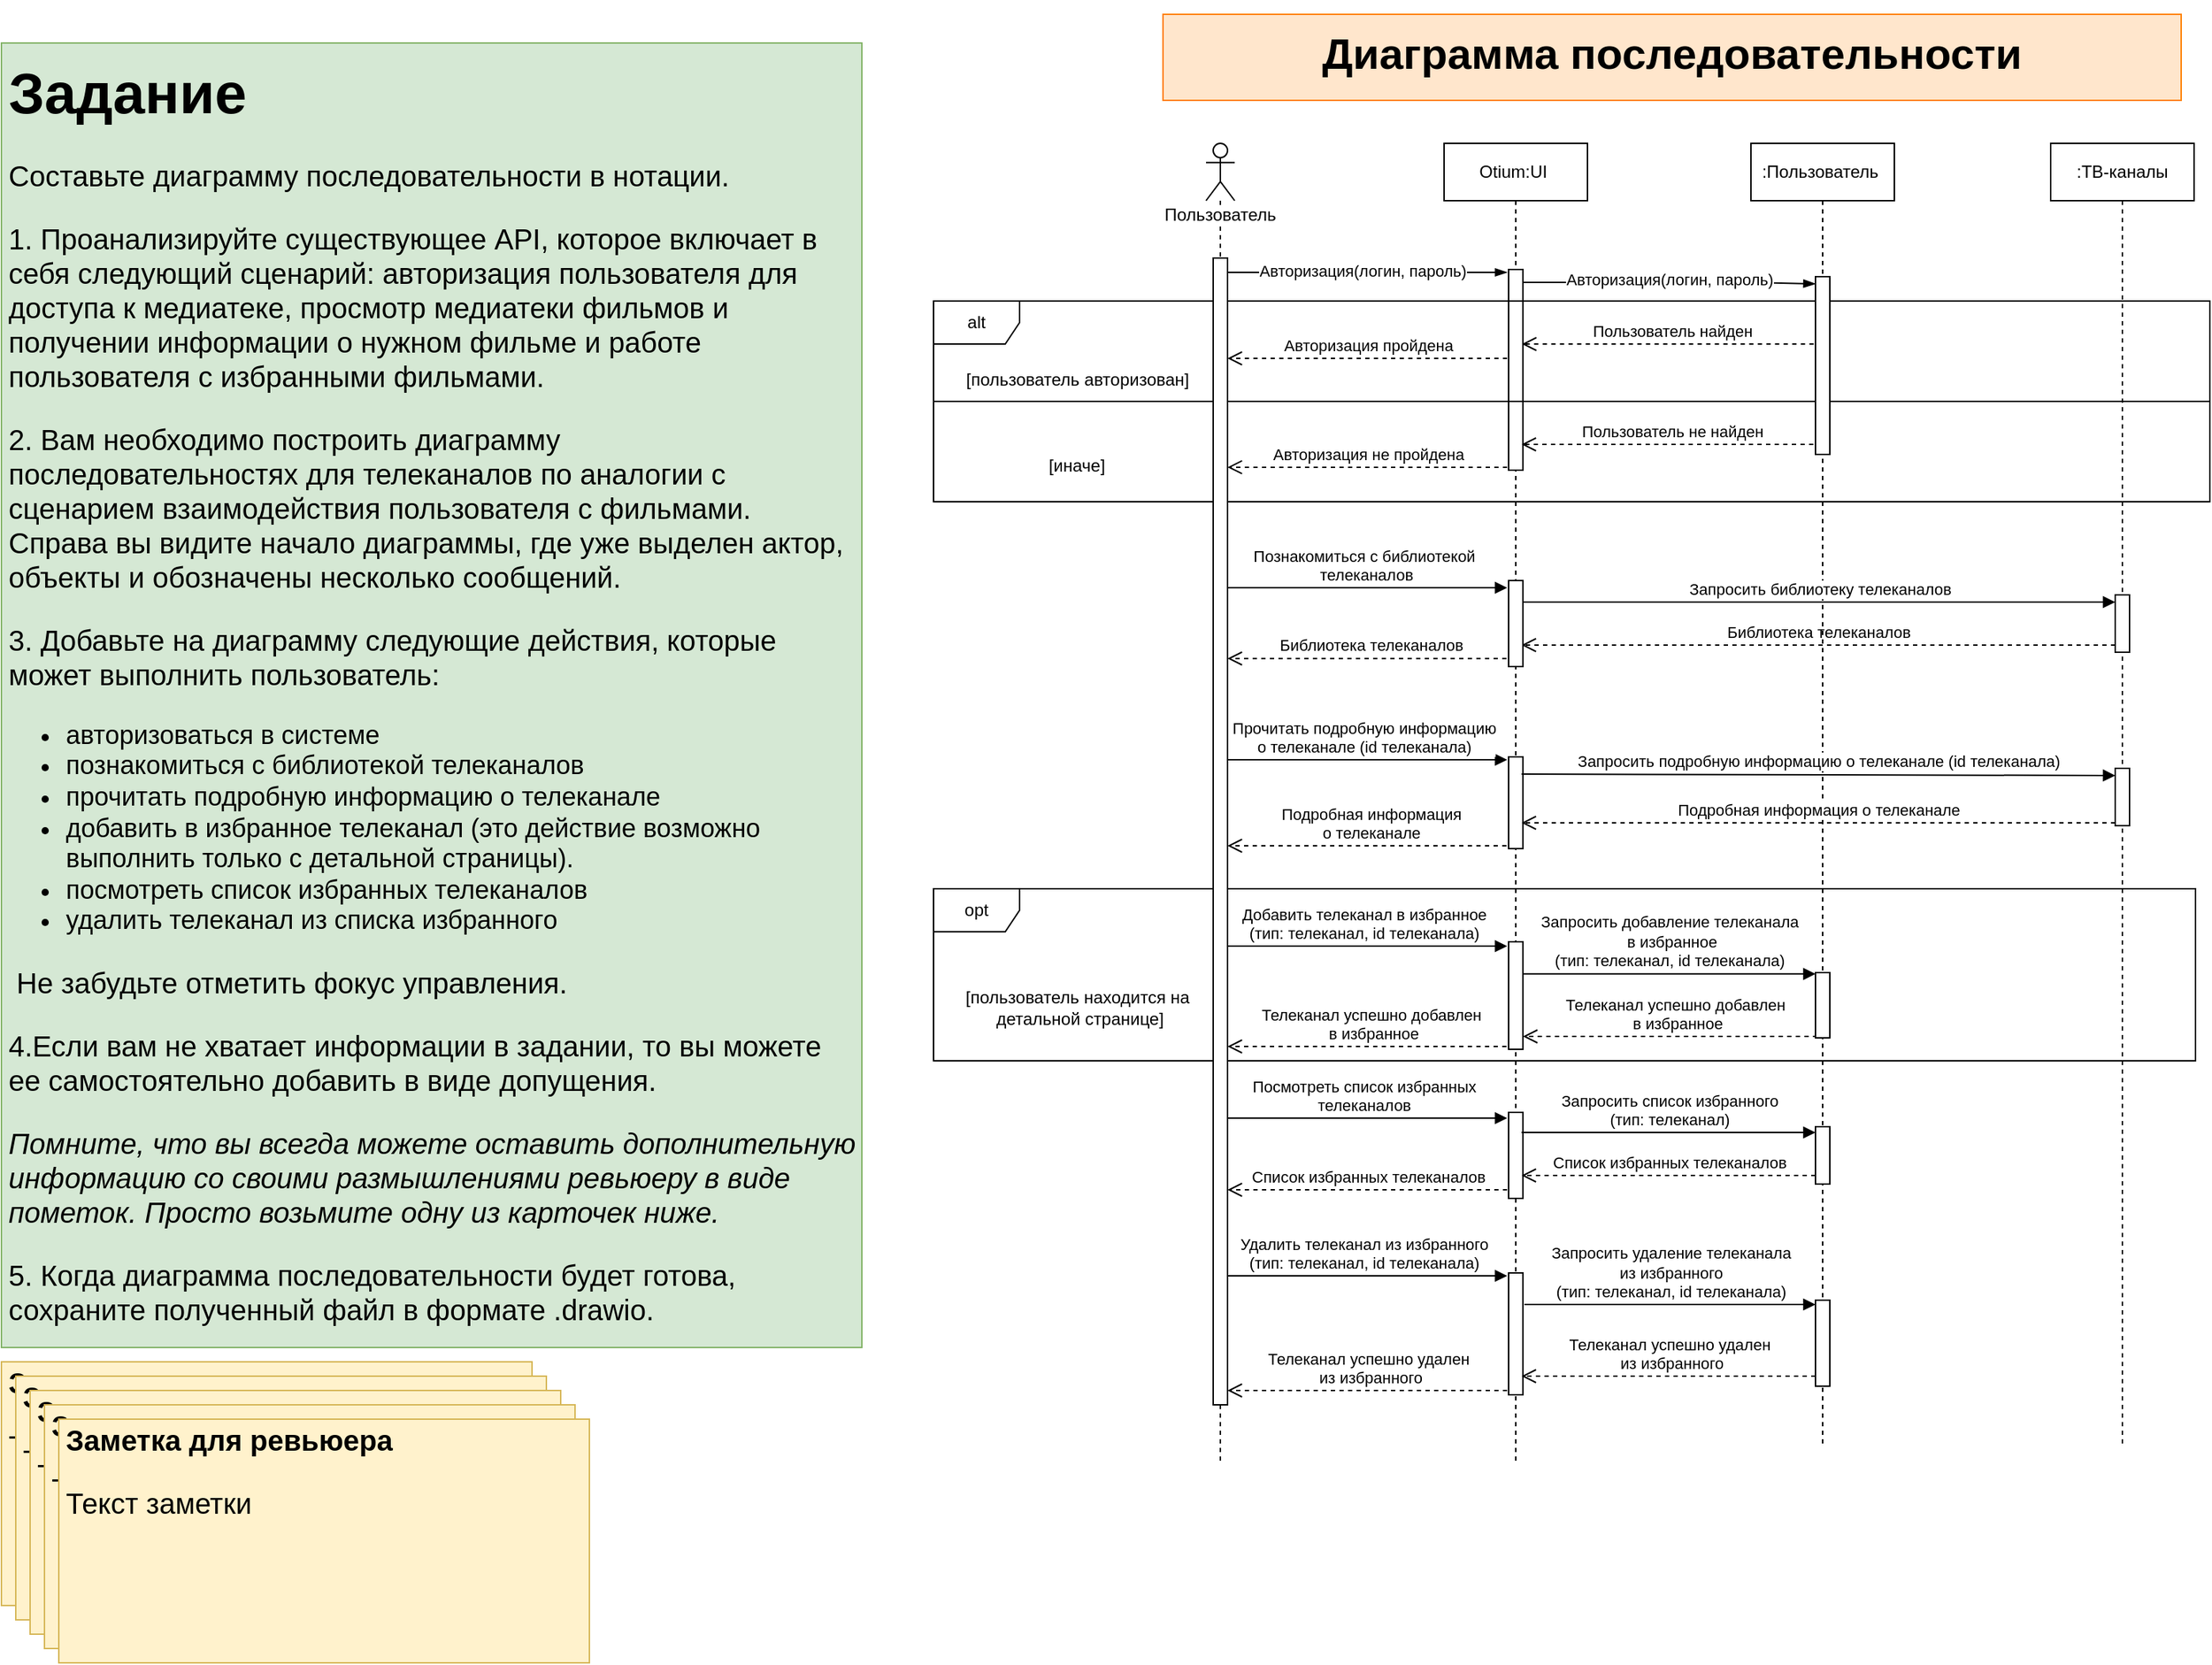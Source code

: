 <mxfile version="25.0.3">
  <diagram name="Page-1" id="uQS9ek2D7PSYEIglThoV">
    <mxGraphModel dx="1613" dy="1880" grid="1" gridSize="10" guides="1" tooltips="1" connect="1" arrows="1" fold="1" page="1" pageScale="1" pageWidth="827" pageHeight="1169" math="0" shadow="0">
      <root>
        <mxCell id="0" />
        <mxCell id="1" parent="0" />
        <mxCell id="coH0fR-VVpJx1SOOaJV_-6" value="" style="html=1;whiteSpace=wrap;fillColor=none;" vertex="1" parent="1">
          <mxGeometry x="720" y="-880" width="890" height="70" as="geometry" />
        </mxCell>
        <mxCell id="zd0dRC9yfDdlV3mLB25J-2" value="&lt;h1 style=&quot;font-size: 20px;&quot;&gt;&lt;font style=&quot;font-size: 20px;&quot;&gt;Заметка для ревьюера&lt;/font&gt;&lt;/h1&gt;&lt;p style=&quot;font-size: 20px;&quot;&gt;&lt;font style=&quot;font-size: 20px;&quot;&gt;Текст заметки&lt;/font&gt;&lt;/p&gt;" style="text;html=1;strokeColor=#d6b656;fillColor=#fff2cc;spacing=5;spacingTop=-20;whiteSpace=wrap;overflow=hidden;rounded=0;fontSize=20;" parent="1" vertex="1">
          <mxGeometry x="70" y="-210" width="370" height="170" as="geometry" />
        </mxCell>
        <mxCell id="zd0dRC9yfDdlV3mLB25J-3" value="&lt;h1 style=&quot;font-size: 20px;&quot;&gt;&lt;font style=&quot;font-size: 20px;&quot;&gt;Заметка для ревьюера&lt;/font&gt;&lt;/h1&gt;&lt;p style=&quot;font-size: 20px;&quot;&gt;&lt;font style=&quot;font-size: 20px;&quot;&gt;Текст заметки&lt;/font&gt;&lt;/p&gt;" style="text;html=1;strokeColor=#d6b656;fillColor=#fff2cc;spacing=5;spacingTop=-20;whiteSpace=wrap;overflow=hidden;rounded=0;fontSize=20;" parent="1" vertex="1">
          <mxGeometry x="80" y="-200" width="370" height="170" as="geometry" />
        </mxCell>
        <mxCell id="zd0dRC9yfDdlV3mLB25J-4" value="&lt;h1 style=&quot;font-size: 20px;&quot;&gt;&lt;font style=&quot;font-size: 20px;&quot;&gt;Заметка для ревьюера&lt;/font&gt;&lt;/h1&gt;&lt;p style=&quot;font-size: 20px;&quot;&gt;&lt;font style=&quot;font-size: 20px;&quot;&gt;Текст заметки&lt;/font&gt;&lt;/p&gt;" style="text;html=1;strokeColor=#d6b656;fillColor=#fff2cc;spacing=5;spacingTop=-20;whiteSpace=wrap;overflow=hidden;rounded=0;fontSize=20;" parent="1" vertex="1">
          <mxGeometry x="90" y="-190" width="370" height="170" as="geometry" />
        </mxCell>
        <mxCell id="zd0dRC9yfDdlV3mLB25J-5" value="&lt;h1 style=&quot;font-size: 20px;&quot;&gt;&lt;font style=&quot;font-size: 20px;&quot;&gt;Заметка для ревьюера&lt;/font&gt;&lt;/h1&gt;&lt;p style=&quot;font-size: 20px;&quot;&gt;&lt;font style=&quot;font-size: 20px;&quot;&gt;Текст заметки&lt;/font&gt;&lt;/p&gt;" style="text;html=1;strokeColor=#d6b656;fillColor=#fff2cc;spacing=5;spacingTop=-20;whiteSpace=wrap;overflow=hidden;rounded=0;fontSize=20;" parent="1" vertex="1">
          <mxGeometry x="100" y="-180" width="370" height="170" as="geometry" />
        </mxCell>
        <mxCell id="zd0dRC9yfDdlV3mLB25J-6" value="&lt;h1 style=&quot;font-size: 20px;&quot;&gt;&lt;font style=&quot;font-size: 20px;&quot;&gt;Заметка для ревьюера&lt;/font&gt;&lt;/h1&gt;&lt;p style=&quot;font-size: 20px;&quot;&gt;&lt;font style=&quot;font-size: 20px;&quot;&gt;Текст заметки&lt;/font&gt;&lt;/p&gt;" style="text;html=1;strokeColor=#d6b656;fillColor=#fff2cc;spacing=5;spacingTop=-20;whiteSpace=wrap;overflow=hidden;rounded=0;fontSize=20;" parent="1" vertex="1">
          <mxGeometry x="110" y="-170" width="370" height="170" as="geometry" />
        </mxCell>
        <mxCell id="oFbbETFREsKXqKu5l48W-1" style="edgeStyle=none;rounded=0;orthogonalLoop=1;jettySize=auto;html=1;endArrow=blockThin;endFill=1;" parent="1" edge="1">
          <mxGeometry relative="1" as="geometry">
            <mxPoint x="1120.0" y="-970" as="targetPoint" />
            <Array as="points">
              <mxPoint x="1049" y="-970" />
            </Array>
            <mxPoint x="919.25" y="-970" as="sourcePoint" />
          </mxGeometry>
        </mxCell>
        <mxCell id="oFbbETFREsKXqKu5l48W-2" value="Авторизация(логин, пароль)" style="edgeLabel;html=1;align=center;verticalAlign=middle;resizable=0;points=[];" parent="oFbbETFREsKXqKu5l48W-1" vertex="1" connectable="0">
          <mxGeometry x="0.063" y="-3" relative="1" as="geometry">
            <mxPoint x="-7" y="-4" as="offset" />
          </mxGeometry>
        </mxCell>
        <mxCell id="oFbbETFREsKXqKu5l48W-3" value="&lt;span style=&quot;background-color: rgb(255, 255, 255);&quot;&gt;Пользователь&lt;/span&gt;" style="shape=umlLifeline;participant=umlActor;perimeter=lifelinePerimeter;whiteSpace=wrap;html=1;container=1;collapsible=0;recursiveResize=0;verticalAlign=top;spacingTop=36;outlineConnect=0;" parent="1" vertex="1">
          <mxGeometry x="910" y="-1060" width="20" height="920" as="geometry" />
        </mxCell>
        <mxCell id="oFbbETFREsKXqKu5l48W-4" value=":ТВ-каналы" style="shape=umlLifeline;perimeter=lifelinePerimeter;whiteSpace=wrap;html=1;container=1;collapsible=0;recursiveResize=0;outlineConnect=0;" parent="1" vertex="1">
          <mxGeometry x="1499" y="-1060" width="100" height="910" as="geometry" />
        </mxCell>
        <mxCell id="coH0fR-VVpJx1SOOaJV_-41" value="" style="html=1;points=[[0,0,0,0,5],[0,1,0,0,-5],[1,0,0,0,5],[1,1,0,0,-5]];perimeter=orthogonalPerimeter;outlineConnect=0;targetShapes=umlLifeline;portConstraint=eastwest;newEdgeStyle={&quot;curved&quot;:0,&quot;rounded&quot;:0};" vertex="1" parent="oFbbETFREsKXqKu5l48W-4">
          <mxGeometry x="45" y="315" width="10" height="40" as="geometry" />
        </mxCell>
        <mxCell id="coH0fR-VVpJx1SOOaJV_-43" value="" style="html=1;points=[[0,0,0,0,5],[0,1,0,0,-5],[1,0,0,0,5],[1,1,0,0,-5]];perimeter=orthogonalPerimeter;outlineConnect=0;targetShapes=umlLifeline;portConstraint=eastwest;newEdgeStyle={&quot;curved&quot;:0,&quot;rounded&quot;:0};" vertex="1" parent="oFbbETFREsKXqKu5l48W-4">
          <mxGeometry x="45" y="436" width="10" height="40" as="geometry" />
        </mxCell>
        <mxCell id="oFbbETFREsKXqKu5l48W-5" style="edgeStyle=none;rounded=0;orthogonalLoop=1;jettySize=auto;html=1;endArrow=blockThin;endFill=1;" parent="1" source="oFbbETFREsKXqKu5l48W-7" edge="1">
          <mxGeometry relative="1" as="geometry">
            <mxPoint x="1335.0" y="-962" as="targetPoint" />
            <Array as="points">
              <mxPoint x="1289" y="-963" />
            </Array>
          </mxGeometry>
        </mxCell>
        <mxCell id="oFbbETFREsKXqKu5l48W-6" value="Авторизация(логин, пароль)" style="edgeLabel;html=1;align=center;verticalAlign=middle;resizable=0;points=[];" parent="oFbbETFREsKXqKu5l48W-5" vertex="1" connectable="0">
          <mxGeometry x="0.098" y="-1" relative="1" as="geometry">
            <mxPoint x="-8" y="-3" as="offset" />
          </mxGeometry>
        </mxCell>
        <mxCell id="oFbbETFREsKXqKu5l48W-7" value="Otium:UI&amp;nbsp;" style="shape=umlLifeline;perimeter=lifelinePerimeter;whiteSpace=wrap;html=1;container=1;collapsible=0;recursiveResize=0;outlineConnect=0;" parent="1" vertex="1">
          <mxGeometry x="1076" y="-1060" width="100" height="920" as="geometry" />
        </mxCell>
        <mxCell id="J6369sCLSahK0wumtBKs-2" value="Авторизация пройдена" style="html=1;verticalAlign=bottom;endArrow=open;dashed=1;endSize=8;curved=0;rounded=0;" parent="oFbbETFREsKXqKu5l48W-7" edge="1" target="coH0fR-VVpJx1SOOaJV_-35">
          <mxGeometry relative="1" as="geometry">
            <mxPoint x="44" y="150" as="sourcePoint" />
            <mxPoint x="-156" y="150" as="targetPoint" />
          </mxGeometry>
        </mxCell>
        <mxCell id="coH0fR-VVpJx1SOOaJV_-14" value="Прочитать подробную информацию&lt;br&gt;о телеканале (id телеканала)" style="html=1;verticalAlign=bottom;endArrow=block;curved=0;rounded=0;" edge="1" parent="oFbbETFREsKXqKu5l48W-7">
          <mxGeometry width="80" relative="1" as="geometry">
            <mxPoint x="-156" y="430" as="sourcePoint" />
            <mxPoint x="44" y="430" as="targetPoint" />
          </mxGeometry>
        </mxCell>
        <mxCell id="coH0fR-VVpJx1SOOaJV_-9" value="Познакомиться с библиотекой&lt;br&gt;&amp;nbsp;телеканалов" style="html=1;verticalAlign=bottom;endArrow=block;curved=0;rounded=0;" edge="1" parent="oFbbETFREsKXqKu5l48W-7">
          <mxGeometry width="80" relative="1" as="geometry">
            <mxPoint x="-156" y="310" as="sourcePoint" />
            <mxPoint x="44" y="310" as="targetPoint" />
          </mxGeometry>
        </mxCell>
        <mxCell id="coH0fR-VVpJx1SOOaJV_-11" value="Библиотека телеканалов" style="html=1;verticalAlign=bottom;endArrow=open;dashed=1;endSize=8;curved=0;rounded=0;exitX=0;exitY=1;exitDx=0;exitDy=-5;exitPerimeter=0;" edge="1" parent="oFbbETFREsKXqKu5l48W-7" source="coH0fR-VVpJx1SOOaJV_-41">
          <mxGeometry relative="1" as="geometry">
            <mxPoint x="477.5" y="350" as="sourcePoint" />
            <mxPoint x="54" y="350" as="targetPoint" />
          </mxGeometry>
        </mxCell>
        <mxCell id="coH0fR-VVpJx1SOOaJV_-17" value="Подробная информация&lt;br&gt;о телеканале" style="html=1;verticalAlign=bottom;endArrow=open;dashed=1;endSize=8;curved=0;rounded=0;" edge="1" parent="oFbbETFREsKXqKu5l48W-7" target="coH0fR-VVpJx1SOOaJV_-35">
          <mxGeometry relative="1" as="geometry">
            <mxPoint x="49.5" y="490.0" as="sourcePoint" />
            <mxPoint x="-156" y="490" as="targetPoint" />
          </mxGeometry>
        </mxCell>
        <mxCell id="coH0fR-VVpJx1SOOaJV_-36" value="" style="html=1;points=[[0,0,0,0,5],[0,1,0,0,-5],[1,0,0,0,5],[1,1,0,0,-5]];perimeter=orthogonalPerimeter;outlineConnect=0;targetShapes=umlLifeline;portConstraint=eastwest;newEdgeStyle={&quot;curved&quot;:0,&quot;rounded&quot;:0};" vertex="1" parent="oFbbETFREsKXqKu5l48W-7">
          <mxGeometry x="45" y="88" width="10" height="140" as="geometry" />
        </mxCell>
        <mxCell id="coH0fR-VVpJx1SOOaJV_-42" value="" style="html=1;points=[[0,0,0,0,5],[0,1,0,0,-5],[1,0,0,0,5],[1,1,0,0,-5]];perimeter=orthogonalPerimeter;outlineConnect=0;targetShapes=umlLifeline;portConstraint=eastwest;newEdgeStyle={&quot;curved&quot;:0,&quot;rounded&quot;:0};" vertex="1" parent="oFbbETFREsKXqKu5l48W-7">
          <mxGeometry x="45" y="428" width="10" height="64" as="geometry" />
        </mxCell>
        <mxCell id="coH0fR-VVpJx1SOOaJV_-46" value="" style="html=1;points=[[0,0,0,0,5],[0,1,0,0,-5],[1,0,0,0,5],[1,1,0,0,-5]];perimeter=orthogonalPerimeter;outlineConnect=0;targetShapes=umlLifeline;portConstraint=eastwest;newEdgeStyle={&quot;curved&quot;:0,&quot;rounded&quot;:0};" vertex="1" parent="oFbbETFREsKXqKu5l48W-7">
          <mxGeometry x="45" y="676" width="10" height="60" as="geometry" />
        </mxCell>
        <mxCell id="coH0fR-VVpJx1SOOaJV_-49" value="" style="html=1;points=[[0,0,0,0,5],[0,1,0,0,-5],[1,0,0,0,5],[1,1,0,0,-5]];perimeter=orthogonalPerimeter;outlineConnect=0;targetShapes=umlLifeline;portConstraint=eastwest;newEdgeStyle={&quot;curved&quot;:0,&quot;rounded&quot;:0};" vertex="1" parent="oFbbETFREsKXqKu5l48W-7">
          <mxGeometry x="45" y="788" width="10" height="85" as="geometry" />
        </mxCell>
        <mxCell id="oFbbETFREsKXqKu5l48W-8" value=":Пользователь&amp;nbsp;" style="shape=umlLifeline;perimeter=lifelinePerimeter;whiteSpace=wrap;html=1;container=1;collapsible=0;recursiveResize=0;outlineConnect=0;" parent="1" vertex="1">
          <mxGeometry x="1290" y="-1060" width="100" height="910" as="geometry" />
        </mxCell>
        <mxCell id="coH0fR-VVpJx1SOOaJV_-32" value="Запросить удаление телеканала&lt;br&gt;из избранного&lt;br&gt;(тип: телеканал, id телеканала)" style="html=1;verticalAlign=bottom;endArrow=block;curved=0;rounded=0;" edge="1" parent="oFbbETFREsKXqKu5l48W-8" target="coH0fR-VVpJx1SOOaJV_-51">
          <mxGeometry width="80" relative="1" as="geometry">
            <mxPoint x="-158" y="810" as="sourcePoint" />
            <mxPoint x="40" y="810" as="targetPoint" />
          </mxGeometry>
        </mxCell>
        <mxCell id="coH0fR-VVpJx1SOOaJV_-48" value="" style="html=1;points=[[0,0,0,0,5],[0,1,0,0,-5],[1,0,0,0,5],[1,1,0,0,-5]];perimeter=orthogonalPerimeter;outlineConnect=0;targetShapes=umlLifeline;portConstraint=eastwest;newEdgeStyle={&quot;curved&quot;:0,&quot;rounded&quot;:0};" vertex="1" parent="oFbbETFREsKXqKu5l48W-8">
          <mxGeometry x="45" y="686" width="10" height="40" as="geometry" />
        </mxCell>
        <mxCell id="coH0fR-VVpJx1SOOaJV_-51" value="" style="html=1;points=[[0,0,0,0,5],[0,1,0,0,-5],[1,0,0,0,5],[1,1,0,0,-5]];perimeter=orthogonalPerimeter;outlineConnect=0;targetShapes=umlLifeline;portConstraint=eastwest;newEdgeStyle={&quot;curved&quot;:0,&quot;rounded&quot;:0};" vertex="1" parent="oFbbETFREsKXqKu5l48W-8">
          <mxGeometry x="45" y="807" width="10" height="60" as="geometry" />
        </mxCell>
        <mxCell id="oFbbETFREsKXqKu5l48W-9" value="&lt;h1 style=&quot;font-size: 30px;&quot;&gt;&lt;span style=&quot;font-size: 30px;&quot;&gt;Диаграмма&amp;nbsp;последовательности&lt;/span&gt;&lt;/h1&gt;" style="text;html=1;strokeColor=#FF8000;fillColor=#FFE6CC;spacing=5;spacingTop=-20;whiteSpace=wrap;overflow=hidden;rounded=0;fontSize=30;align=center;" parent="1" vertex="1">
          <mxGeometry x="880" y="-1150" width="710" height="60" as="geometry" />
        </mxCell>
        <mxCell id="oFbbETFREsKXqKu5l48W-11" value="&lt;h1&gt;&lt;font style=&quot;font-size: 40px;&quot;&gt;Задание&lt;/font&gt;&lt;/h1&gt;&lt;p style=&quot;font-size: 20px;&quot;&gt;&lt;font style=&quot;font-size: 20px;&quot;&gt;Составьте диаграмму последовательности в нотации.&lt;/font&gt;&lt;/p&gt;&lt;p style=&quot;font-size: 20px;&quot;&gt;&lt;font style=&quot;font-size: 20px;&quot;&gt;1. Проанализируйте существующее API, которое включает в себя следующий сценарий: авторизация пользователя для доступа к медиатеке, просмотр медиатеки фильмов и получении информации о нужном фильме и работе пользователя с избранными фильмами.&amp;nbsp;&lt;/font&gt;&lt;/p&gt;&lt;p style=&quot;font-size: 20px;&quot;&gt;&lt;font style=&quot;font-size: 20px;&quot;&gt;2. Вам необходимо построить диаграмму последовательностях для телеканалов по аналогии с сценарием взаимодействия пользователя с фильмами. Справа вы видите начало диаграммы, где уже выделен актор, объекты и обозначены несколько сообщений.&lt;/font&gt;&lt;/p&gt;&lt;p style=&quot;font-size: 20px;&quot;&gt;&lt;font style=&quot;font-size: 20px;&quot;&gt;3. Добавьте на диаграмму следующие действия, которые может выполнить пользователь:&amp;nbsp;&lt;/font&gt;&lt;/p&gt;&lt;ul style=&quot;font-size: 18px;&quot;&gt;&lt;li&gt;авторизоваться в системе&lt;/li&gt;&lt;li&gt;познакомиться с библиотекой телеканалов&lt;/li&gt;&lt;li&gt;прочитать подробную информацию о телеканале&lt;/li&gt;&lt;li&gt;добавить в избранное телеканал (это действие возможно выполнить только с детальной страницы).&lt;/li&gt;&lt;li&gt;посмотреть список избранных телеканалов&lt;/li&gt;&lt;li&gt;удалить телеканал из списка избранного&lt;/li&gt;&lt;/ul&gt;&lt;p style=&quot;font-size: 20px;&quot;&gt;&lt;font style=&quot;font-size: 20px;&quot;&gt;&amp;nbsp;Не забудьте отметить фокус управления.&lt;/font&gt;&lt;/p&gt;&lt;p style=&quot;font-size: 20px;&quot;&gt;&lt;font style=&quot;font-size: 20px;&quot;&gt;4.Если вам не хватает информации в задании, то вы можете ее самостоятельно добавить в виде допущения.&lt;/font&gt;&lt;/p&gt;&lt;p style=&quot;font-size: 20px;&quot;&gt;&lt;i&gt;&lt;font style=&quot;font-size: 20px;&quot;&gt;Помните, что вы всегда можете оставить дополнительную информацию со своими размышлениями ревьюеру в виде пометок. Просто возьмите одну из карточек ниже.&amp;nbsp;&lt;/font&gt;&lt;/i&gt;&lt;/p&gt;&lt;p style=&quot;font-size: 20px;&quot;&gt;&lt;font style=&quot;font-size: 20px;&quot;&gt;5. Когда диаграмма последовательности будет готова, сохраните полученный файл в формате .drawio.&lt;/font&gt;&lt;/p&gt;" style="text;html=1;strokeColor=#82b366;fillColor=#d5e8d4;spacing=5;spacingTop=-20;whiteSpace=wrap;overflow=hidden;rounded=0;fontSize=16;" parent="1" vertex="1">
          <mxGeometry x="70" y="-1130" width="600" height="910" as="geometry" />
        </mxCell>
        <mxCell id="coH0fR-VVpJx1SOOaJV_-2" value="Авторизация не пройдена" style="html=1;verticalAlign=bottom;endArrow=open;dashed=1;endSize=8;curved=0;rounded=0;" edge="1" parent="1" target="coH0fR-VVpJx1SOOaJV_-35">
          <mxGeometry relative="1" as="geometry">
            <mxPoint x="1120" y="-834.05" as="sourcePoint" />
            <mxPoint x="920" y="-834.05" as="targetPoint" />
          </mxGeometry>
        </mxCell>
        <mxCell id="coH0fR-VVpJx1SOOaJV_-3" value="alt" style="shape=umlFrame;whiteSpace=wrap;html=1;pointerEvents=0;" vertex="1" parent="1">
          <mxGeometry x="720" y="-950" width="890" height="70" as="geometry" />
        </mxCell>
        <mxCell id="coH0fR-VVpJx1SOOaJV_-1" value="Пользователь не найден" style="html=1;verticalAlign=bottom;endArrow=open;dashed=1;endSize=8;curved=0;rounded=0;" edge="1" parent="1">
          <mxGeometry relative="1" as="geometry">
            <mxPoint x="1339.5" y="-850" as="sourcePoint" />
            <mxPoint x="1130" y="-850" as="targetPoint" />
          </mxGeometry>
        </mxCell>
        <mxCell id="coH0fR-VVpJx1SOOaJV_-5" value="[пользователь авторизован]" style="text;html=1;align=center;verticalAlign=middle;resizable=0;points=[];autosize=1;strokeColor=none;fillColor=none;" vertex="1" parent="1">
          <mxGeometry x="730" y="-910" width="180" height="30" as="geometry" />
        </mxCell>
        <mxCell id="coH0fR-VVpJx1SOOaJV_-7" value="[иначе]" style="text;html=1;align=center;verticalAlign=middle;whiteSpace=wrap;rounded=0;" vertex="1" parent="1">
          <mxGeometry x="790" y="-850" width="60" height="30" as="geometry" />
        </mxCell>
        <mxCell id="J6369sCLSahK0wumtBKs-1" value="Пользователь найден" style="html=1;verticalAlign=bottom;endArrow=open;dashed=1;endSize=8;curved=0;rounded=0;" parent="1" edge="1">
          <mxGeometry relative="1" as="geometry">
            <mxPoint x="1339.75" y="-920" as="sourcePoint" />
            <mxPoint x="1130.25" y="-920" as="targetPoint" />
          </mxGeometry>
        </mxCell>
        <mxCell id="coH0fR-VVpJx1SOOaJV_-10" value="Запросить библиотеку телеканалов" style="html=1;verticalAlign=bottom;endArrow=block;curved=0;rounded=0;entryX=0;entryY=0;entryDx=0;entryDy=5;entryPerimeter=0;" edge="1" parent="1" source="coH0fR-VVpJx1SOOaJV_-38" target="coH0fR-VVpJx1SOOaJV_-41">
          <mxGeometry width="80" relative="1" as="geometry">
            <mxPoint x="1128.25" y="-740" as="sourcePoint" />
            <mxPoint x="1540" y="-740" as="targetPoint" />
          </mxGeometry>
        </mxCell>
        <mxCell id="coH0fR-VVpJx1SOOaJV_-13" value="Библиотека телеканалов" style="html=1;verticalAlign=bottom;endArrow=open;dashed=1;endSize=8;curved=0;rounded=0;" edge="1" parent="1" target="coH0fR-VVpJx1SOOaJV_-35">
          <mxGeometry relative="1" as="geometry">
            <mxPoint x="1125.5" y="-700.62" as="sourcePoint" />
            <mxPoint x="930" y="-700" as="targetPoint" />
          </mxGeometry>
        </mxCell>
        <mxCell id="coH0fR-VVpJx1SOOaJV_-15" value="Запросить подробную информацию о телеканале (id телеканала)" style="html=1;verticalAlign=bottom;endArrow=block;curved=0;rounded=0;entryX=0;entryY=0;entryDx=0;entryDy=5;entryPerimeter=0;" edge="1" parent="1" target="coH0fR-VVpJx1SOOaJV_-43">
          <mxGeometry width="80" relative="1" as="geometry">
            <mxPoint x="1130" y="-620" as="sourcePoint" />
            <mxPoint x="1540" y="-620" as="targetPoint" />
          </mxGeometry>
        </mxCell>
        <mxCell id="coH0fR-VVpJx1SOOaJV_-16" value="Подробная информация о телеканале" style="html=1;verticalAlign=bottom;endArrow=open;dashed=1;endSize=8;curved=0;rounded=0;" edge="1" parent="1" source="coH0fR-VVpJx1SOOaJV_-43">
          <mxGeometry relative="1" as="geometry">
            <mxPoint x="1540" y="-586" as="sourcePoint" />
            <mxPoint x="1130" y="-586" as="targetPoint" />
          </mxGeometry>
        </mxCell>
        <mxCell id="coH0fR-VVpJx1SOOaJV_-18" value="opt" style="shape=umlFrame;whiteSpace=wrap;html=1;pointerEvents=0;" vertex="1" parent="1">
          <mxGeometry x="720" y="-540" width="880" height="120" as="geometry" />
        </mxCell>
        <mxCell id="coH0fR-VVpJx1SOOaJV_-19" value="Добавить телеканал в избранное&lt;br&gt;(тип: телеканал, id телеканала)" style="html=1;verticalAlign=bottom;endArrow=block;curved=0;rounded=0;" edge="1" parent="1">
          <mxGeometry x="-0.002" width="80" relative="1" as="geometry">
            <mxPoint x="920" y="-500" as="sourcePoint" />
            <mxPoint x="1120" y="-500" as="targetPoint" />
            <mxPoint as="offset" />
          </mxGeometry>
        </mxCell>
        <mxCell id="coH0fR-VVpJx1SOOaJV_-20" value="Запросить добавление телеканала&lt;br&gt;&amp;nbsp;в избранное&lt;br&gt;(тип: телеканал, id телеканала)" style="html=1;verticalAlign=bottom;endArrow=block;curved=0;rounded=0;" edge="1" parent="1" target="coH0fR-VVpJx1SOOaJV_-45">
          <mxGeometry x="-0.002" width="80" relative="1" as="geometry">
            <mxPoint x="1130" y="-480.62" as="sourcePoint" />
            <mxPoint x="1340" y="-480.62" as="targetPoint" />
            <mxPoint as="offset" />
          </mxGeometry>
        </mxCell>
        <mxCell id="coH0fR-VVpJx1SOOaJV_-23" value="Телеканал успешно добавлен&lt;br&gt;&amp;nbsp;в избранное" style="html=1;verticalAlign=bottom;endArrow=open;dashed=1;endSize=8;curved=0;rounded=0;" edge="1" parent="1" target="coH0fR-VVpJx1SOOaJV_-44">
          <mxGeometry relative="1" as="geometry">
            <mxPoint x="1342.25" y="-437" as="sourcePoint" />
            <mxPoint x="1140" y="-437" as="targetPoint" />
          </mxGeometry>
        </mxCell>
        <mxCell id="coH0fR-VVpJx1SOOaJV_-24" value="Телеканал успешно добавлен&lt;br&gt;&amp;nbsp;в избранное" style="html=1;verticalAlign=bottom;endArrow=open;dashed=1;endSize=8;curved=0;rounded=0;" edge="1" parent="1" target="coH0fR-VVpJx1SOOaJV_-35">
          <mxGeometry relative="1" as="geometry">
            <mxPoint x="1125.5" y="-430" as="sourcePoint" />
            <mxPoint x="920" y="-430" as="targetPoint" />
          </mxGeometry>
        </mxCell>
        <mxCell id="coH0fR-VVpJx1SOOaJV_-25" value="[пользователь находится на&lt;br&gt;&amp;nbsp;детальной странице]" style="text;html=1;align=center;verticalAlign=middle;resizable=0;points=[];autosize=1;strokeColor=none;fillColor=none;" vertex="1" parent="1">
          <mxGeometry x="730" y="-477" width="180" height="40" as="geometry" />
        </mxCell>
        <mxCell id="coH0fR-VVpJx1SOOaJV_-26" value="Посмотреть список избранных &lt;br&gt;телеканалов" style="html=1;verticalAlign=bottom;endArrow=block;curved=0;rounded=0;" edge="1" parent="1">
          <mxGeometry width="80" relative="1" as="geometry">
            <mxPoint x="920" y="-380" as="sourcePoint" />
            <mxPoint x="1120" y="-380" as="targetPoint" />
          </mxGeometry>
        </mxCell>
        <mxCell id="coH0fR-VVpJx1SOOaJV_-27" value="Запросить список избранного &lt;br&gt;(тип: телеканал)" style="html=1;verticalAlign=bottom;endArrow=block;curved=0;rounded=0;" edge="1" parent="1" target="coH0fR-VVpJx1SOOaJV_-48">
          <mxGeometry width="80" relative="1" as="geometry">
            <mxPoint x="1130" y="-370" as="sourcePoint" />
            <mxPoint x="1330" y="-370" as="targetPoint" />
          </mxGeometry>
        </mxCell>
        <mxCell id="coH0fR-VVpJx1SOOaJV_-28" value="Список избранных телеканалов" style="html=1;verticalAlign=bottom;endArrow=open;dashed=1;endSize=8;curved=0;rounded=0;" edge="1" parent="1" source="coH0fR-VVpJx1SOOaJV_-48">
          <mxGeometry relative="1" as="geometry">
            <mxPoint x="1330" y="-340" as="sourcePoint" />
            <mxPoint x="1130" y="-340" as="targetPoint" />
          </mxGeometry>
        </mxCell>
        <mxCell id="coH0fR-VVpJx1SOOaJV_-30" value="Список избранных телеканалов" style="html=1;verticalAlign=bottom;endArrow=open;dashed=1;endSize=8;curved=0;rounded=0;" edge="1" parent="1" target="coH0fR-VVpJx1SOOaJV_-35">
          <mxGeometry relative="1" as="geometry">
            <mxPoint x="1120" y="-330" as="sourcePoint" />
            <mxPoint x="930" y="-330" as="targetPoint" />
          </mxGeometry>
        </mxCell>
        <mxCell id="coH0fR-VVpJx1SOOaJV_-31" value="Удалить телеканал из избранного&lt;br&gt;(тип: телеканал, id телеканала)" style="html=1;verticalAlign=bottom;endArrow=block;curved=0;rounded=0;" edge="1" parent="1">
          <mxGeometry width="80" relative="1" as="geometry">
            <mxPoint x="920" y="-270" as="sourcePoint" />
            <mxPoint x="1120" y="-270" as="targetPoint" />
          </mxGeometry>
        </mxCell>
        <mxCell id="coH0fR-VVpJx1SOOaJV_-33" value="Телеканал успешно удален&lt;br&gt;&amp;nbsp;из избранного" style="html=1;verticalAlign=bottom;endArrow=open;dashed=1;endSize=8;curved=0;rounded=0;" edge="1" parent="1" source="coH0fR-VVpJx1SOOaJV_-51">
          <mxGeometry relative="1" as="geometry">
            <mxPoint x="1330" y="-200" as="sourcePoint" />
            <mxPoint x="1130" y="-200" as="targetPoint" />
          </mxGeometry>
        </mxCell>
        <mxCell id="coH0fR-VVpJx1SOOaJV_-34" value="Телеканал успешно удален&lt;br&gt;&amp;nbsp;из избранного" style="html=1;verticalAlign=bottom;endArrow=open;dashed=1;endSize=8;curved=0;rounded=0;" edge="1" parent="1" target="coH0fR-VVpJx1SOOaJV_-35">
          <mxGeometry relative="1" as="geometry">
            <mxPoint x="1120" y="-190" as="sourcePoint" />
            <mxPoint x="910" y="-190" as="targetPoint" />
          </mxGeometry>
        </mxCell>
        <mxCell id="coH0fR-VVpJx1SOOaJV_-35" value="" style="html=1;points=[[0,0,0,0,5],[0,1,0,0,-5],[1,0,0,0,5],[1,1,0,0,-5]];perimeter=orthogonalPerimeter;outlineConnect=0;targetShapes=umlLifeline;portConstraint=eastwest;newEdgeStyle={&quot;curved&quot;:0,&quot;rounded&quot;:0};" vertex="1" parent="1">
          <mxGeometry x="915" y="-980" width="10" height="800" as="geometry" />
        </mxCell>
        <mxCell id="coH0fR-VVpJx1SOOaJV_-37" value="" style="html=1;points=[[0,0,0,0,5],[0,1,0,0,-5],[1,0,0,0,5],[1,1,0,0,-5]];perimeter=orthogonalPerimeter;outlineConnect=0;targetShapes=umlLifeline;portConstraint=eastwest;newEdgeStyle={&quot;curved&quot;:0,&quot;rounded&quot;:0};" vertex="1" parent="1">
          <mxGeometry x="1335" y="-967" width="10" height="124" as="geometry" />
        </mxCell>
        <mxCell id="coH0fR-VVpJx1SOOaJV_-38" value="" style="html=1;points=[[0,0,0,0,5],[0,1,0,0,-5],[1,0,0,0,5],[1,1,0,0,-5]];perimeter=orthogonalPerimeter;outlineConnect=0;targetShapes=umlLifeline;portConstraint=eastwest;newEdgeStyle={&quot;curved&quot;:0,&quot;rounded&quot;:0};" vertex="1" parent="1">
          <mxGeometry x="1121" y="-755" width="10" height="60" as="geometry" />
        </mxCell>
        <mxCell id="coH0fR-VVpJx1SOOaJV_-44" value="" style="html=1;points=[[0,0,0,0,5],[0,1,0,0,-5],[1,0,0,0,5],[1,1,0,0,-5]];perimeter=orthogonalPerimeter;outlineConnect=0;targetShapes=umlLifeline;portConstraint=eastwest;newEdgeStyle={&quot;curved&quot;:0,&quot;rounded&quot;:0};" vertex="1" parent="1">
          <mxGeometry x="1121" y="-503" width="10" height="75" as="geometry" />
        </mxCell>
        <mxCell id="coH0fR-VVpJx1SOOaJV_-45" value="" style="html=1;points=[[0,0,0,0,5],[0,1,0,0,-5],[1,0,0,0,5],[1,1,0,0,-5]];perimeter=orthogonalPerimeter;outlineConnect=0;targetShapes=umlLifeline;portConstraint=eastwest;newEdgeStyle={&quot;curved&quot;:0,&quot;rounded&quot;:0};" vertex="1" parent="1">
          <mxGeometry x="1335" y="-481.5" width="10" height="45.5" as="geometry" />
        </mxCell>
      </root>
    </mxGraphModel>
  </diagram>
</mxfile>
